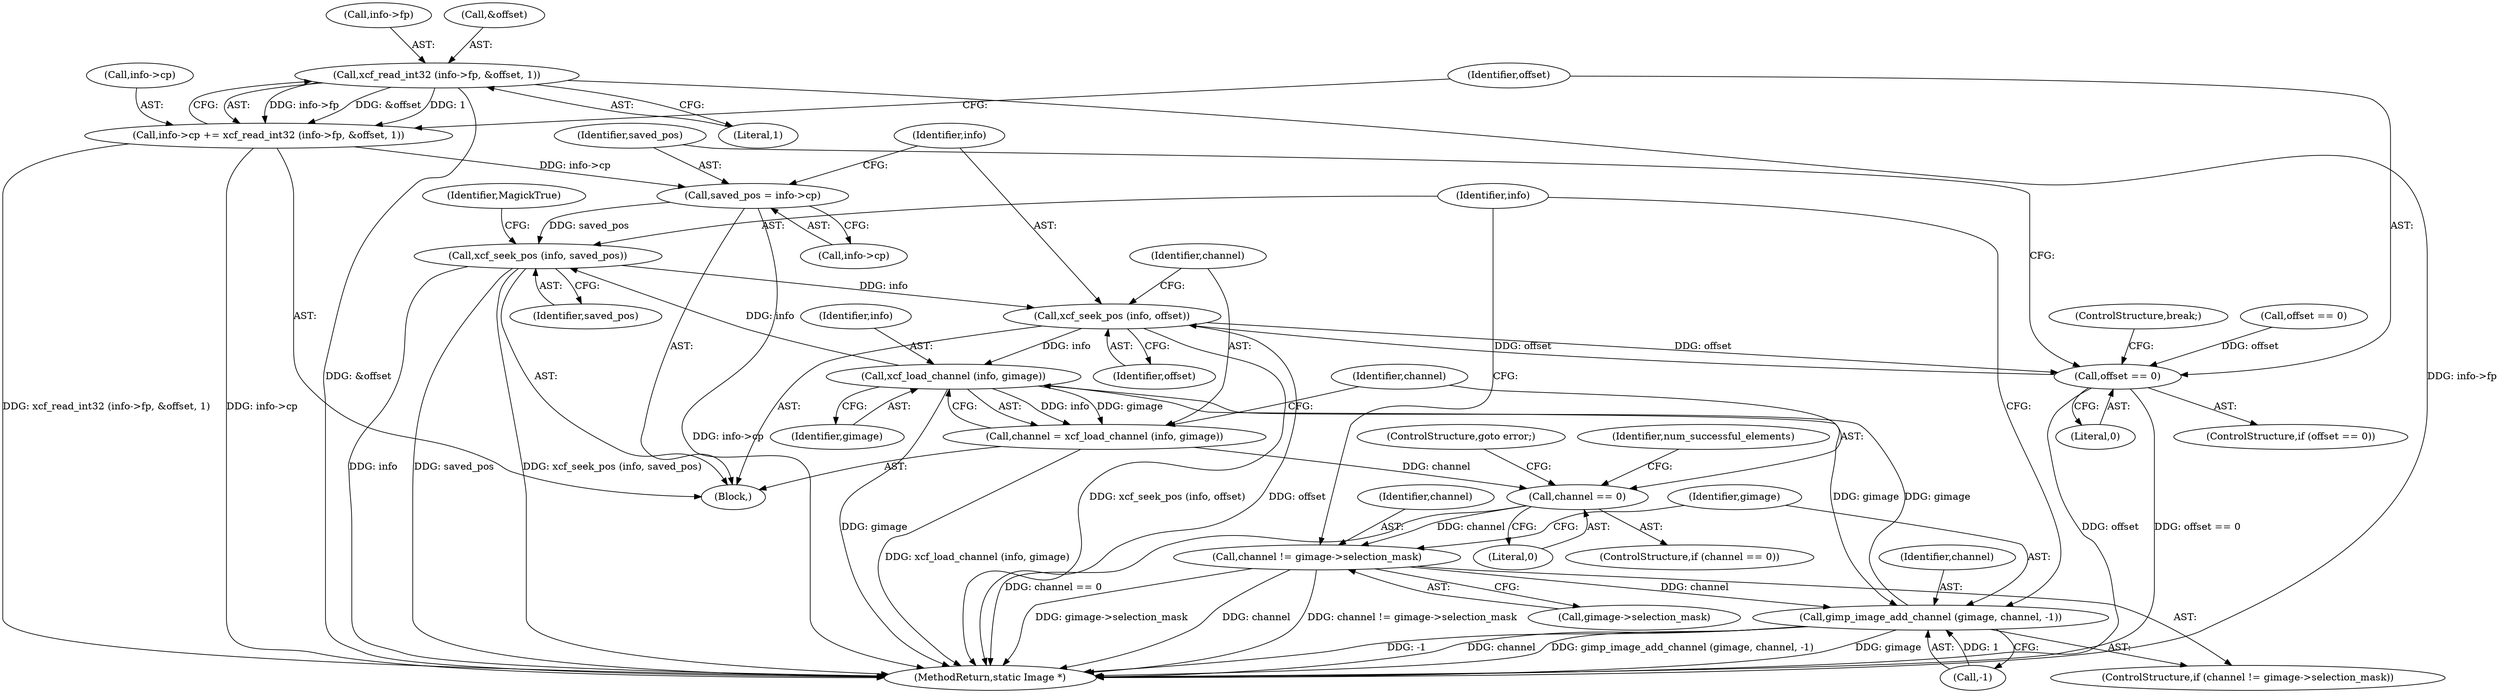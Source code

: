digraph "0_ImageMagick_d31fec57e9dfb0516deead2053a856e3c71e9751@API" {
"1000933" [label="(Call,xcf_read_int32 (info->fp, &offset, 1))"];
"1000929" [label="(Call,info->cp += xcf_read_int32 (info->fp, &offset, 1))"];
"1000945" [label="(Call,saved_pos = info->cp)"];
"1000976" [label="(Call,xcf_seek_pos (info, saved_pos))"];
"1000950" [label="(Call,xcf_seek_pos (info, offset))"];
"1000941" [label="(Call,offset == 0)"];
"1000955" [label="(Call,xcf_load_channel (info, gimage))"];
"1000953" [label="(Call,channel = xcf_load_channel (info, gimage))"];
"1000959" [label="(Call,channel == 0)"];
"1000966" [label="(Call,channel != gimage->selection_mask)"];
"1000971" [label="(Call,gimp_image_add_channel (gimage, channel, -1))"];
"1000960" [label="(Identifier,channel)"];
"1000939" [label="(Literal,1)"];
"1000967" [label="(Identifier,channel)"];
"1000933" [label="(Call,xcf_read_int32 (info->fp, &offset, 1))"];
"1000954" [label="(Identifier,channel)"];
"1000968" [label="(Call,gimage->selection_mask)"];
"1000973" [label="(Identifier,channel)"];
"1000930" [label="(Call,info->cp)"];
"1000965" [label="(ControlStructure,if (channel != gimage->selection_mask))"];
"1000950" [label="(Call,xcf_seek_pos (info, offset))"];
"1000978" [label="(Identifier,saved_pos)"];
"1000934" [label="(Call,info->fp)"];
"1000962" [label="(ControlStructure,goto error;)"];
"1000974" [label="(Call,-1)"];
"1000946" [label="(Identifier,saved_pos)"];
"1000966" [label="(Call,channel != gimage->selection_mask)"];
"1000999" [label="(MethodReturn,static Image *)"];
"1000961" [label="(Literal,0)"];
"1000929" [label="(Call,info->cp += xcf_read_int32 (info->fp, &offset, 1))"];
"1000957" [label="(Identifier,gimage)"];
"1000943" [label="(Literal,0)"];
"1000977" [label="(Identifier,info)"];
"1000952" [label="(Identifier,offset)"];
"1000956" [label="(Identifier,info)"];
"1000958" [label="(ControlStructure,if (channel == 0))"];
"1000928" [label="(Block,)"];
"1000942" [label="(Identifier,offset)"];
"1000945" [label="(Call,saved_pos = info->cp)"];
"1000944" [label="(ControlStructure,break;)"];
"1000951" [label="(Identifier,info)"];
"1000964" [label="(Identifier,num_successful_elements)"];
"1000941" [label="(Call,offset == 0)"];
"1000955" [label="(Call,xcf_load_channel (info, gimage))"];
"1000959" [label="(Call,channel == 0)"];
"1000940" [label="(ControlStructure,if (offset == 0))"];
"1000972" [label="(Identifier,gimage)"];
"1000953" [label="(Call,channel = xcf_load_channel (info, gimage))"];
"1000976" [label="(Call,xcf_seek_pos (info, saved_pos))"];
"1000971" [label="(Call,gimp_image_add_channel (gimage, channel, -1))"];
"1000927" [label="(Identifier,MagickTrue)"];
"1000947" [label="(Call,info->cp)"];
"1000937" [label="(Call,&offset)"];
"1000773" [label="(Call,offset == 0)"];
"1000933" -> "1000929"  [label="AST: "];
"1000933" -> "1000939"  [label="CFG: "];
"1000934" -> "1000933"  [label="AST: "];
"1000937" -> "1000933"  [label="AST: "];
"1000939" -> "1000933"  [label="AST: "];
"1000929" -> "1000933"  [label="CFG: "];
"1000933" -> "1000999"  [label="DDG: &offset"];
"1000933" -> "1000999"  [label="DDG: info->fp"];
"1000933" -> "1000929"  [label="DDG: info->fp"];
"1000933" -> "1000929"  [label="DDG: &offset"];
"1000933" -> "1000929"  [label="DDG: 1"];
"1000929" -> "1000928"  [label="AST: "];
"1000930" -> "1000929"  [label="AST: "];
"1000942" -> "1000929"  [label="CFG: "];
"1000929" -> "1000999"  [label="DDG: xcf_read_int32 (info->fp, &offset, 1)"];
"1000929" -> "1000999"  [label="DDG: info->cp"];
"1000929" -> "1000945"  [label="DDG: info->cp"];
"1000945" -> "1000928"  [label="AST: "];
"1000945" -> "1000947"  [label="CFG: "];
"1000946" -> "1000945"  [label="AST: "];
"1000947" -> "1000945"  [label="AST: "];
"1000951" -> "1000945"  [label="CFG: "];
"1000945" -> "1000999"  [label="DDG: info->cp"];
"1000945" -> "1000976"  [label="DDG: saved_pos"];
"1000976" -> "1000928"  [label="AST: "];
"1000976" -> "1000978"  [label="CFG: "];
"1000977" -> "1000976"  [label="AST: "];
"1000978" -> "1000976"  [label="AST: "];
"1000927" -> "1000976"  [label="CFG: "];
"1000976" -> "1000999"  [label="DDG: info"];
"1000976" -> "1000999"  [label="DDG: xcf_seek_pos (info, saved_pos)"];
"1000976" -> "1000999"  [label="DDG: saved_pos"];
"1000976" -> "1000950"  [label="DDG: info"];
"1000955" -> "1000976"  [label="DDG: info"];
"1000950" -> "1000928"  [label="AST: "];
"1000950" -> "1000952"  [label="CFG: "];
"1000951" -> "1000950"  [label="AST: "];
"1000952" -> "1000950"  [label="AST: "];
"1000954" -> "1000950"  [label="CFG: "];
"1000950" -> "1000999"  [label="DDG: xcf_seek_pos (info, offset)"];
"1000950" -> "1000999"  [label="DDG: offset"];
"1000950" -> "1000941"  [label="DDG: offset"];
"1000941" -> "1000950"  [label="DDG: offset"];
"1000950" -> "1000955"  [label="DDG: info"];
"1000941" -> "1000940"  [label="AST: "];
"1000941" -> "1000943"  [label="CFG: "];
"1000942" -> "1000941"  [label="AST: "];
"1000943" -> "1000941"  [label="AST: "];
"1000944" -> "1000941"  [label="CFG: "];
"1000946" -> "1000941"  [label="CFG: "];
"1000941" -> "1000999"  [label="DDG: offset"];
"1000941" -> "1000999"  [label="DDG: offset == 0"];
"1000773" -> "1000941"  [label="DDG: offset"];
"1000955" -> "1000953"  [label="AST: "];
"1000955" -> "1000957"  [label="CFG: "];
"1000956" -> "1000955"  [label="AST: "];
"1000957" -> "1000955"  [label="AST: "];
"1000953" -> "1000955"  [label="CFG: "];
"1000955" -> "1000999"  [label="DDG: gimage"];
"1000955" -> "1000953"  [label="DDG: info"];
"1000955" -> "1000953"  [label="DDG: gimage"];
"1000971" -> "1000955"  [label="DDG: gimage"];
"1000955" -> "1000971"  [label="DDG: gimage"];
"1000953" -> "1000928"  [label="AST: "];
"1000954" -> "1000953"  [label="AST: "];
"1000960" -> "1000953"  [label="CFG: "];
"1000953" -> "1000999"  [label="DDG: xcf_load_channel (info, gimage)"];
"1000953" -> "1000959"  [label="DDG: channel"];
"1000959" -> "1000958"  [label="AST: "];
"1000959" -> "1000961"  [label="CFG: "];
"1000960" -> "1000959"  [label="AST: "];
"1000961" -> "1000959"  [label="AST: "];
"1000962" -> "1000959"  [label="CFG: "];
"1000964" -> "1000959"  [label="CFG: "];
"1000959" -> "1000999"  [label="DDG: channel == 0"];
"1000959" -> "1000966"  [label="DDG: channel"];
"1000966" -> "1000965"  [label="AST: "];
"1000966" -> "1000968"  [label="CFG: "];
"1000967" -> "1000966"  [label="AST: "];
"1000968" -> "1000966"  [label="AST: "];
"1000972" -> "1000966"  [label="CFG: "];
"1000977" -> "1000966"  [label="CFG: "];
"1000966" -> "1000999"  [label="DDG: channel"];
"1000966" -> "1000999"  [label="DDG: channel != gimage->selection_mask"];
"1000966" -> "1000999"  [label="DDG: gimage->selection_mask"];
"1000966" -> "1000971"  [label="DDG: channel"];
"1000971" -> "1000965"  [label="AST: "];
"1000971" -> "1000974"  [label="CFG: "];
"1000972" -> "1000971"  [label="AST: "];
"1000973" -> "1000971"  [label="AST: "];
"1000974" -> "1000971"  [label="AST: "];
"1000977" -> "1000971"  [label="CFG: "];
"1000971" -> "1000999"  [label="DDG: gimage"];
"1000971" -> "1000999"  [label="DDG: -1"];
"1000971" -> "1000999"  [label="DDG: channel"];
"1000971" -> "1000999"  [label="DDG: gimp_image_add_channel (gimage, channel, -1)"];
"1000974" -> "1000971"  [label="DDG: 1"];
}
